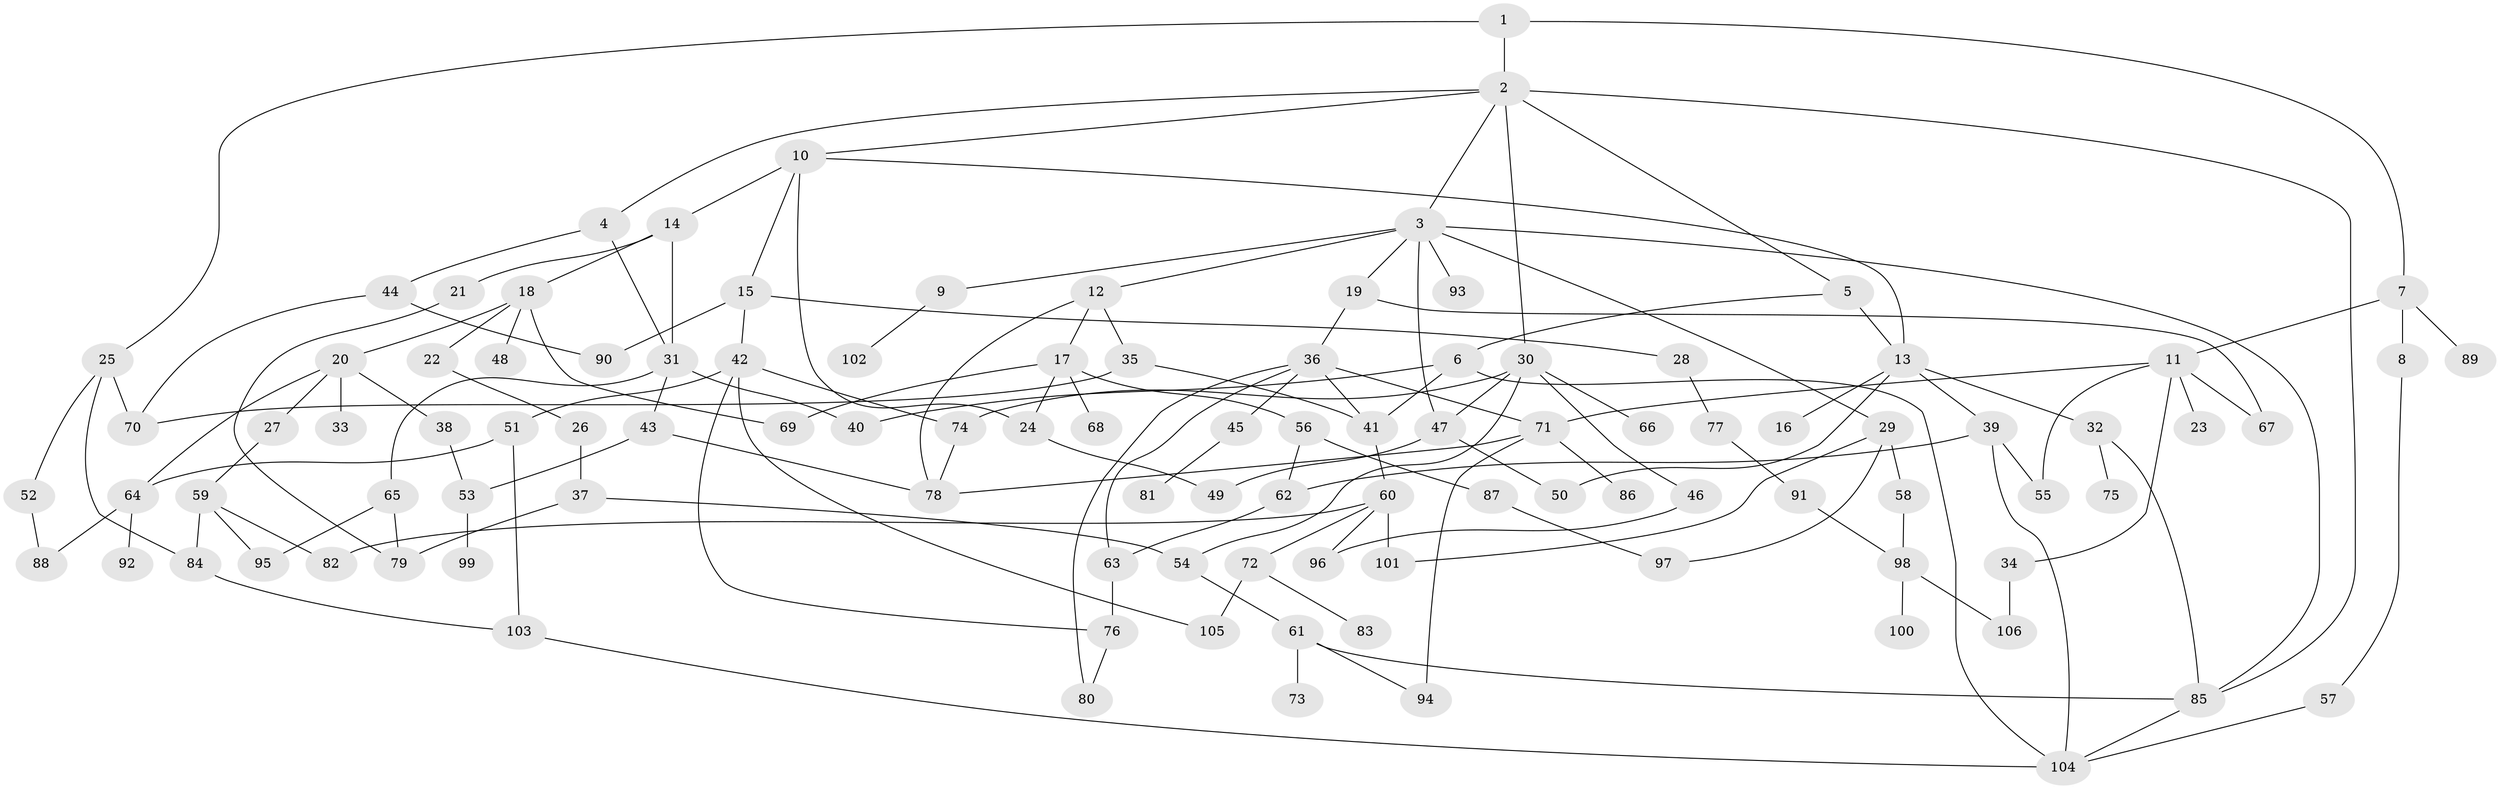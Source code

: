 // coarse degree distribution, {3: 0.21333333333333335, 8: 0.013333333333333334, 4: 0.21333333333333335, 5: 0.12, 2: 0.22666666666666666, 6: 0.04, 1: 0.14666666666666667, 7: 0.02666666666666667}
// Generated by graph-tools (version 1.1) at 2025/36/03/04/25 23:36:09]
// undirected, 106 vertices, 153 edges
graph export_dot {
  node [color=gray90,style=filled];
  1;
  2;
  3;
  4;
  5;
  6;
  7;
  8;
  9;
  10;
  11;
  12;
  13;
  14;
  15;
  16;
  17;
  18;
  19;
  20;
  21;
  22;
  23;
  24;
  25;
  26;
  27;
  28;
  29;
  30;
  31;
  32;
  33;
  34;
  35;
  36;
  37;
  38;
  39;
  40;
  41;
  42;
  43;
  44;
  45;
  46;
  47;
  48;
  49;
  50;
  51;
  52;
  53;
  54;
  55;
  56;
  57;
  58;
  59;
  60;
  61;
  62;
  63;
  64;
  65;
  66;
  67;
  68;
  69;
  70;
  71;
  72;
  73;
  74;
  75;
  76;
  77;
  78;
  79;
  80;
  81;
  82;
  83;
  84;
  85;
  86;
  87;
  88;
  89;
  90;
  91;
  92;
  93;
  94;
  95;
  96;
  97;
  98;
  99;
  100;
  101;
  102;
  103;
  104;
  105;
  106;
  1 -- 2;
  1 -- 7;
  1 -- 25;
  2 -- 3;
  2 -- 4;
  2 -- 5;
  2 -- 10;
  2 -- 30;
  2 -- 85;
  3 -- 9;
  3 -- 12;
  3 -- 19;
  3 -- 29;
  3 -- 85;
  3 -- 93;
  3 -- 47;
  4 -- 44;
  4 -- 31;
  5 -- 6;
  5 -- 13;
  6 -- 40;
  6 -- 41;
  6 -- 104;
  7 -- 8;
  7 -- 11;
  7 -- 89;
  8 -- 57;
  9 -- 102;
  10 -- 14;
  10 -- 15;
  10 -- 24;
  10 -- 13;
  11 -- 23;
  11 -- 34;
  11 -- 67;
  11 -- 71;
  11 -- 55;
  12 -- 17;
  12 -- 35;
  12 -- 78;
  13 -- 16;
  13 -- 32;
  13 -- 39;
  13 -- 50;
  14 -- 18;
  14 -- 21;
  14 -- 31;
  15 -- 28;
  15 -- 42;
  15 -- 90;
  17 -- 24;
  17 -- 56;
  17 -- 68;
  17 -- 69;
  18 -- 20;
  18 -- 22;
  18 -- 48;
  18 -- 69;
  19 -- 36;
  19 -- 67;
  20 -- 27;
  20 -- 33;
  20 -- 38;
  20 -- 64;
  21 -- 79;
  22 -- 26;
  24 -- 49;
  25 -- 52;
  25 -- 70;
  25 -- 84;
  26 -- 37;
  27 -- 59;
  28 -- 77;
  29 -- 58;
  29 -- 101;
  29 -- 97;
  30 -- 46;
  30 -- 47;
  30 -- 66;
  30 -- 74;
  30 -- 54;
  31 -- 43;
  31 -- 65;
  31 -- 40;
  32 -- 75;
  32 -- 85;
  34 -- 106;
  35 -- 70;
  35 -- 41;
  36 -- 45;
  36 -- 63;
  36 -- 71;
  36 -- 80;
  36 -- 41;
  37 -- 54;
  37 -- 79;
  38 -- 53;
  39 -- 55;
  39 -- 62;
  39 -- 104;
  41 -- 60;
  42 -- 51;
  42 -- 76;
  42 -- 105;
  42 -- 74;
  43 -- 53;
  43 -- 78;
  44 -- 70;
  44 -- 90;
  45 -- 81;
  46 -- 96;
  47 -- 50;
  47 -- 49;
  51 -- 64;
  51 -- 103;
  52 -- 88;
  53 -- 99;
  54 -- 61;
  56 -- 87;
  56 -- 62;
  57 -- 104;
  58 -- 98;
  59 -- 84;
  59 -- 82;
  59 -- 95;
  60 -- 72;
  60 -- 82;
  60 -- 96;
  60 -- 101;
  61 -- 73;
  61 -- 94;
  61 -- 85;
  62 -- 63;
  63 -- 76;
  64 -- 88;
  64 -- 92;
  65 -- 79;
  65 -- 95;
  71 -- 86;
  71 -- 94;
  71 -- 78;
  72 -- 83;
  72 -- 105;
  74 -- 78;
  76 -- 80;
  77 -- 91;
  84 -- 103;
  85 -- 104;
  87 -- 97;
  91 -- 98;
  98 -- 100;
  98 -- 106;
  103 -- 104;
}
